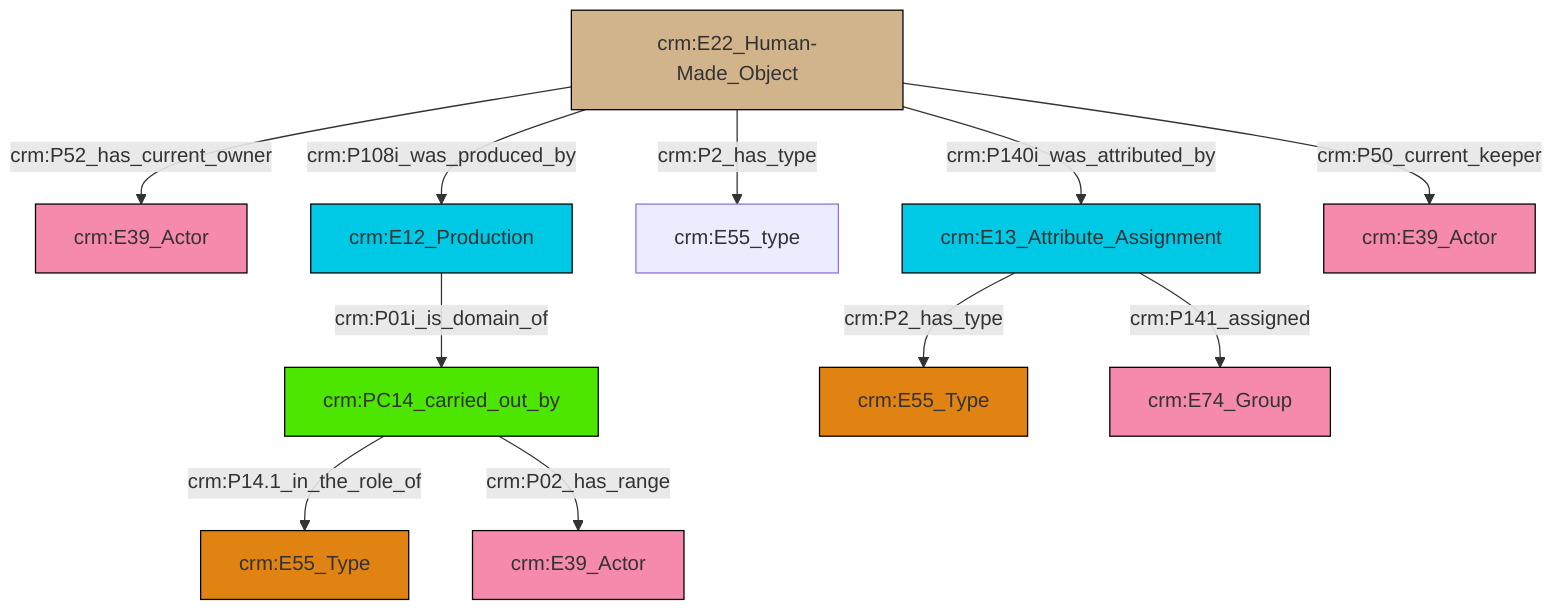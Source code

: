 graph TD
classDef Literal fill:#f2f2f2,stroke:#000000;
classDef CRM_Entity fill:#FFFFFF,stroke:#000000;
classDef Temporal_Entity fill:#00C9E6, stroke:#000000;
classDef Type fill:#E18312, stroke:#000000;
classDef Time-Span fill:#2C9C91, stroke:#000000;
classDef Appellation fill:#FFEB7F, stroke:#000000;
classDef Place fill:#008836, stroke:#000000;
classDef Persistent_Item fill:#B266B2, stroke:#000000;
classDef Conceptual_Object fill:#FFD700, stroke:#000000;
classDef Physical_Thing fill:#D2B48C, stroke:#000000;
classDef Actor fill:#f58aad, stroke:#000000;
classDef PC_Classes fill:#4ce600, stroke:#000000;
classDef Multi fill:#cccccc,stroke:#000000;

0["crm:PC14_carried_out_by"]:::PC_Classes -->|crm:P14.1_in_the_role_of| 1["crm:E55_Type"]:::Type
0["crm:PC14_carried_out_by"]:::PC_Classes -->|crm:P02_has_range| 2["crm:E39_Actor"]:::Actor
3["crm:E22_Human-Made_Object"]:::Physical_Thing -->|crm:P52_has_current_owner| 4["crm:E39_Actor"]:::Actor
6["crm:E12_Production"]:::Temporal_Entity -->|crm:P01i_is_domain_of| 0["crm:PC14_carried_out_by"]:::PC_Classes
3["crm:E22_Human-Made_Object"]:::Physical_Thing -->|crm:P2_has_type| 8["crm:E55_type"]:::Default
9["crm:E13_Attribute_Assignment"]:::Temporal_Entity -->|crm:P2_has_type| 10["crm:E55_Type"]:::Type
3["crm:E22_Human-Made_Object"]:::Physical_Thing -->|crm:P108i_was_produced_by| 6["crm:E12_Production"]:::Temporal_Entity
3["crm:E22_Human-Made_Object"]:::Physical_Thing -->|crm:P50_current_keeper| 13["crm:E39_Actor"]:::Actor
3["crm:E22_Human-Made_Object"]:::Physical_Thing -->|crm:P140i_was_attributed_by| 9["crm:E13_Attribute_Assignment"]:::Temporal_Entity
9["crm:E13_Attribute_Assignment"]:::Temporal_Entity -->|crm:P141_assigned| 20["crm:E74_Group"]:::Actor